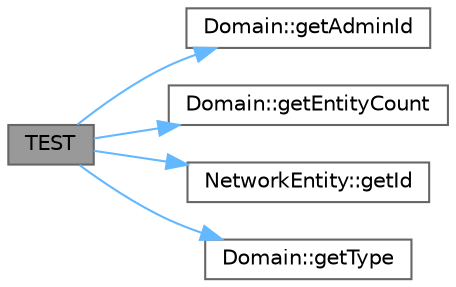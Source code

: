 digraph "TEST"
{
 // LATEX_PDF_SIZE
  bgcolor="transparent";
  edge [fontname=Helvetica,fontsize=10,labelfontname=Helvetica,labelfontsize=10];
  node [fontname=Helvetica,fontsize=10,shape=box,height=0.2,width=0.4];
  rankdir="LR";
  Node1 [id="Node000001",label="TEST",height=0.2,width=0.4,color="gray40", fillcolor="grey60", style="filled", fontcolor="black",tooltip=" "];
  Node1 -> Node2 [id="edge1_Node000001_Node000002",color="steelblue1",style="solid",tooltip=" "];
  Node2 [id="Node000002",label="Domain::getAdminId",height=0.2,width=0.4,color="grey40", fillcolor="white", style="filled",URL="$class_domain.html#a79530b177edfc6ee9cdca3df246f4195",tooltip="Возвращает идентификатор администратора домена."];
  Node1 -> Node3 [id="edge2_Node000001_Node000003",color="steelblue1",style="solid",tooltip=" "];
  Node3 [id="Node000003",label="Domain::getEntityCount",height=0.2,width=0.4,color="grey40", fillcolor="white", style="filled",URL="$class_domain.html#a214fd1fa5423c6c7f895d1aab34f9eb5",tooltip="Возвращает количество сущностей в домене."];
  Node1 -> Node4 [id="edge3_Node000001_Node000004",color="steelblue1",style="solid",tooltip=" "];
  Node4 [id="Node000004",label="NetworkEntity::getId",height=0.2,width=0.4,color="grey40", fillcolor="white", style="filled",URL="$class_network_entity.html#aebf4ef347e0f3355bc969520eecb100a",tooltip="Возвращает идентификатор сущности."];
  Node1 -> Node5 [id="edge4_Node000001_Node000005",color="steelblue1",style="solid",tooltip=" "];
  Node5 [id="Node000005",label="Domain::getType",height=0.2,width=0.4,color="grey40", fillcolor="white", style="filled",URL="$class_domain.html#aedea38e732a8f248d1ea8aa0b1fc60e8",tooltip="Чисто виртуальная функция для получения типа сущности."];
}
